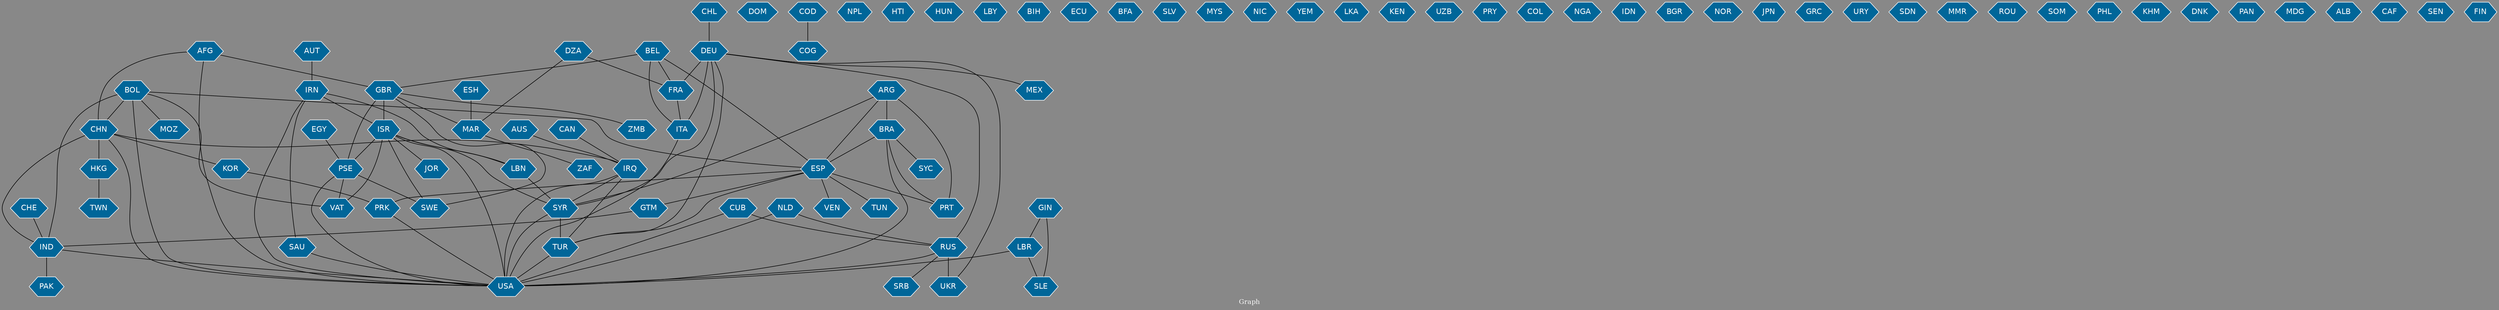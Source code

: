 // Countries together in item graph
graph {
	graph [bgcolor="#888888" fontcolor=white fontsize=12 label="Graph" outputorder=edgesfirst overlap=prism]
	node [color=white fillcolor="#006699" fontcolor=white fontname=Helvetica shape=hexagon style=filled]
	edge [arrowhead=open color=black fontcolor=white fontname=Courier fontsize=12]
		SYR [label=SYR]
		IND [label=IND]
		PAK [label=PAK]
		USA [label=USA]
		GBR [label=GBR]
		EGY [label=EGY]
		PSE [label=PSE]
		TUR [label=TUR]
		KOR [label=KOR]
		DOM [label=DOM]
		TWN [label=TWN]
		HKG [label=HKG]
		MOZ [label=MOZ]
		COD [label=COD]
		COG [label=COG]
		ISR [label=ISR]
		SWE [label=SWE]
		CAN [label=CAN]
		FRA [label=FRA]
		NPL [label=NPL]
		SAU [label=SAU]
		IRQ [label=IRQ]
		BRA [label=BRA]
		DEU [label=DEU]
		LBN [label=LBN]
		HTI [label=HTI]
		BOL [label=BOL]
		CHN [label=CHN]
		UKR [label=UKR]
		HUN [label=HUN]
		MEX [label=MEX]
		LBY [label=LBY]
		BIH [label=BIH]
		TUN [label=TUN]
		ECU [label=ECU]
		BFA [label=BFA]
		SLV [label=SLV]
		PRK [label=PRK]
		RUS [label=RUS]
		ITA [label=ITA]
		ESP [label=ESP]
		GIN [label=GIN]
		CUB [label=CUB]
		VEN [label=VEN]
		SLE [label=SLE]
		LBR [label=LBR]
		AUS [label=AUS]
		MYS [label=MYS]
		NIC [label=NIC]
		PRT [label=PRT]
		YEM [label=YEM]
		BEL [label=BEL]
		LKA [label=LKA]
		KEN [label=KEN]
		VAT [label=VAT]
		MAR [label=MAR]
		UZB [label=UZB]
		PRY [label=PRY]
		SRB [label=SRB]
		COL [label=COL]
		IRN [label=IRN]
		NGA [label=NGA]
		IDN [label=IDN]
		AUT [label=AUT]
		DZA [label=DZA]
		BGR [label=BGR]
		AFG [label=AFG]
		NOR [label=NOR]
		JPN [label=JPN]
		GRC [label=GRC]
		URY [label=URY]
		CHL [label=CHL]
		SDN [label=SDN]
		ARG [label=ARG]
		CHE [label=CHE]
		SYC [label=SYC]
		ZAF [label=ZAF]
		GTM [label=GTM]
		MMR [label=MMR]
		ROU [label=ROU]
		SOM [label=SOM]
		PHL [label=PHL]
		KHM [label=KHM]
		DNK [label=DNK]
		PAN [label=PAN]
		NLD [label=NLD]
		MDG [label=MDG]
		JOR [label=JOR]
		ZMB [label=ZMB]
		ESH [label=ESH]
		ALB [label=ALB]
		CAF [label=CAF]
		SEN [label=SEN]
		FIN [label=FIN]
			SYR -- TUR [weight=17]
			DEU -- MEX [weight=1]
			ESP -- PRT [weight=2]
			CHN -- IRQ [weight=1]
			BRA -- ESP [weight=1]
			ARG -- SYR [weight=1]
			AUT -- IRN [weight=1]
			BOL -- MOZ [weight=1]
			MAR -- ZAF [weight=1]
			AFG -- GBR [weight=1]
			ESH -- MAR [weight=1]
			ARG -- ESP [weight=1]
			AFG -- USA [weight=1]
			BRA -- USA [weight=1]
			BOL -- IND [weight=1]
			PSE -- VAT [weight=1]
			HKG -- TWN [weight=1]
			BEL -- FRA [weight=5]
			LBR -- USA [weight=3]
			GBR -- PSE [weight=6]
			ESP -- PRK [weight=1]
			GBR -- MAR [weight=3]
			CHL -- DEU [weight=1]
			TUR -- USA [weight=7]
			PRK -- USA [weight=1]
			DEU -- SYR [weight=1]
			ISR -- LBN [weight=2]
			PSE -- SWE [weight=10]
			CUB -- RUS [weight=1]
			KOR -- PRK [weight=1]
			DEU -- RUS [weight=1]
			CHN -- USA [weight=1]
			ESP -- TUR [weight=1]
			EGY -- PSE [weight=2]
			IND -- USA [weight=1]
			DEU -- ITA [weight=4]
			CHN -- IND [weight=1]
			GBR -- ISR [weight=1]
			AUS -- IRQ [weight=1]
			DZA -- MAR [weight=1]
			DZA -- FRA [weight=1]
			GIN -- SLE [weight=1]
			LBN -- SYR [weight=2]
			RUS -- SRB [weight=2]
			IRQ -- SYR [weight=5]
			GBR -- ZMB [weight=1]
			BEL -- ITA [weight=4]
			BOL -- ESP [weight=1]
			GTM -- IND [weight=1]
			BOL -- VAT [weight=1]
			BEL -- GBR [weight=2]
			BRA -- PRT [weight=1]
			BOL -- USA [weight=1]
			ISR -- SWE [weight=3]
			DEU -- FRA [weight=2]
			ISR -- PSE [weight=8]
			IND -- PAK [weight=1]
			FRA -- ITA [weight=7]
			BOL -- CHN [weight=4]
			NLD -- RUS [weight=1]
			GBR -- SWE [weight=1]
			ISR -- USA [weight=4]
			ESP -- VEN [weight=1]
			CHE -- IND [weight=2]
			NLD -- USA [weight=1]
			ESP -- TUN [weight=1]
			RUS -- UKR [weight=23]
			ITA -- USA [weight=1]
			IRN -- USA [weight=2]
			IRN -- SAU [weight=1]
			BRA -- SYC [weight=2]
			ARG -- PRT [weight=1]
			CHN -- KOR [weight=2]
			GIN -- LBR [weight=1]
			SYR -- USA [weight=4]
			DEU -- UKR [weight=1]
			ISR -- JOR [weight=1]
			ISR -- SYR [weight=1]
			AFG -- CHN [weight=1]
			IRQ -- USA [weight=3]
			ARG -- BRA [weight=2]
			PSE -- USA [weight=1]
			DEU -- TUR [weight=1]
			ISR -- VAT [weight=1]
			RUS -- USA [weight=1]
			CUB -- USA [weight=1]
			LBR -- SLE [weight=1]
			BEL -- ESP [weight=1]
			CAN -- IRQ [weight=1]
			COD -- COG [weight=3]
			ESP -- GTM [weight=2]
			IRN -- ISR [weight=2]
			IRQ -- TUR [weight=1]
			IRN -- LBN [weight=1]
			CHN -- HKG [weight=8]
			SAU -- USA [weight=1]
}
